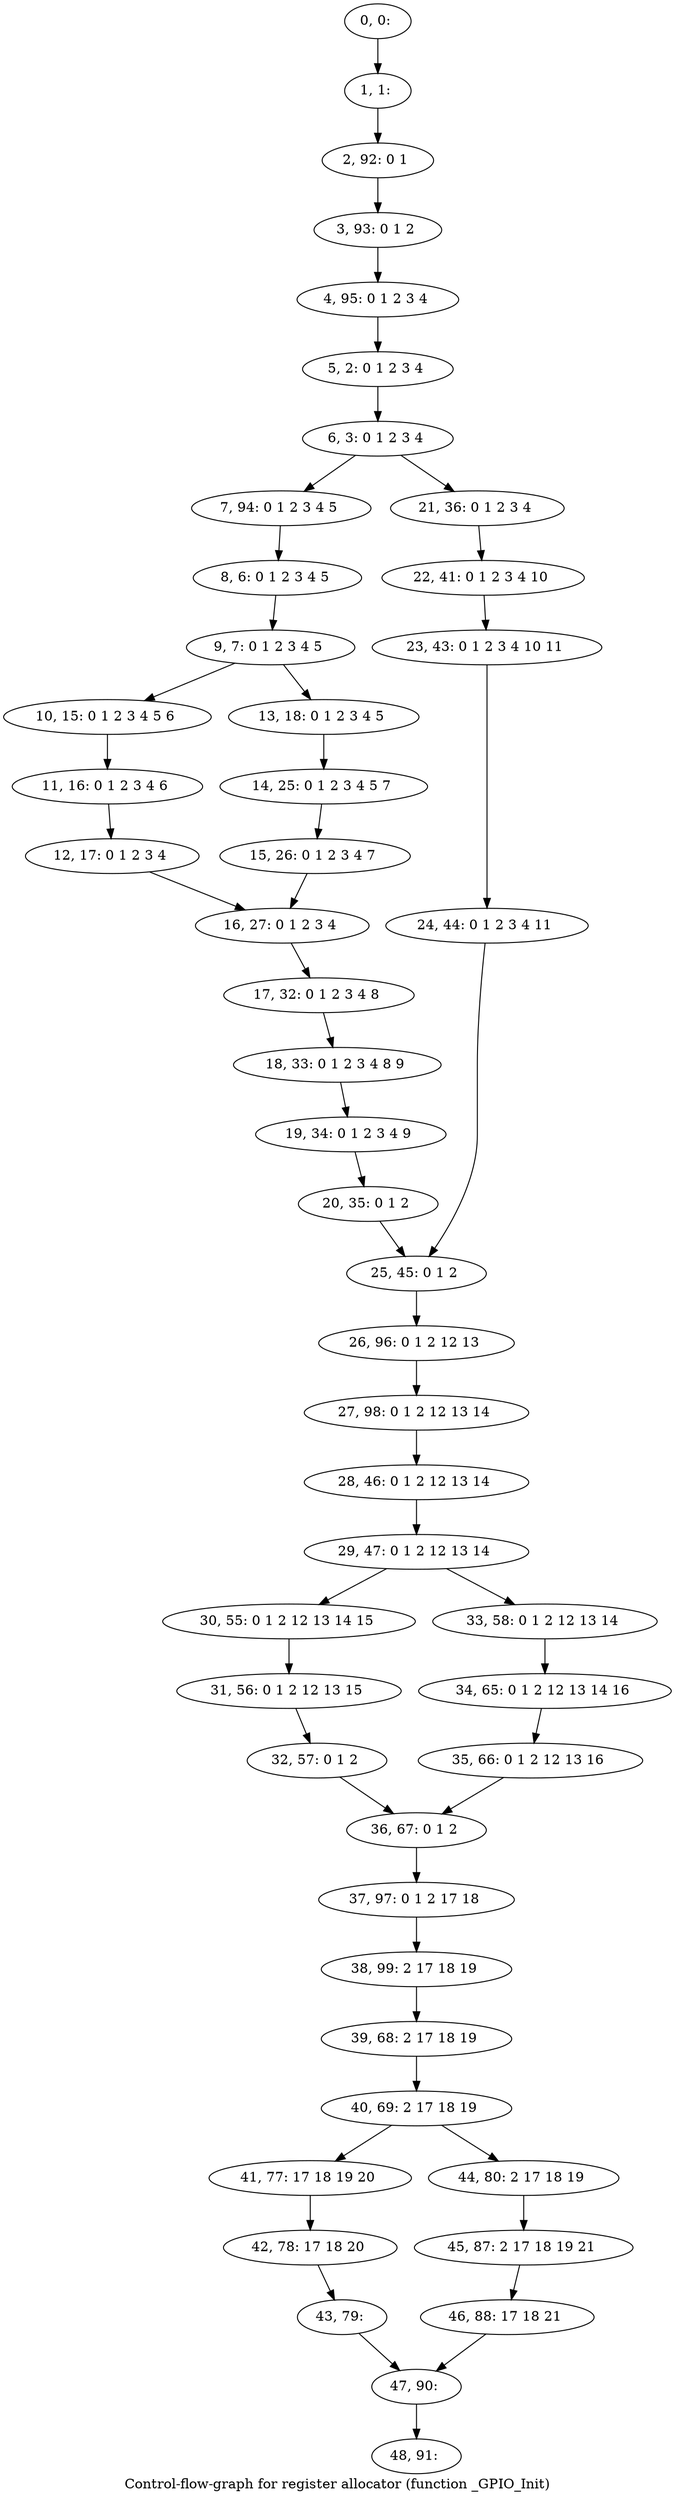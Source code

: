 digraph G {
graph [label="Control-flow-graph for register allocator (function _GPIO_Init)"]
0[label="0, 0: "];
1[label="1, 1: "];
2[label="2, 92: 0 1 "];
3[label="3, 93: 0 1 2 "];
4[label="4, 95: 0 1 2 3 4 "];
5[label="5, 2: 0 1 2 3 4 "];
6[label="6, 3: 0 1 2 3 4 "];
7[label="7, 94: 0 1 2 3 4 5 "];
8[label="8, 6: 0 1 2 3 4 5 "];
9[label="9, 7: 0 1 2 3 4 5 "];
10[label="10, 15: 0 1 2 3 4 5 6 "];
11[label="11, 16: 0 1 2 3 4 6 "];
12[label="12, 17: 0 1 2 3 4 "];
13[label="13, 18: 0 1 2 3 4 5 "];
14[label="14, 25: 0 1 2 3 4 5 7 "];
15[label="15, 26: 0 1 2 3 4 7 "];
16[label="16, 27: 0 1 2 3 4 "];
17[label="17, 32: 0 1 2 3 4 8 "];
18[label="18, 33: 0 1 2 3 4 8 9 "];
19[label="19, 34: 0 1 2 3 4 9 "];
20[label="20, 35: 0 1 2 "];
21[label="21, 36: 0 1 2 3 4 "];
22[label="22, 41: 0 1 2 3 4 10 "];
23[label="23, 43: 0 1 2 3 4 10 11 "];
24[label="24, 44: 0 1 2 3 4 11 "];
25[label="25, 45: 0 1 2 "];
26[label="26, 96: 0 1 2 12 13 "];
27[label="27, 98: 0 1 2 12 13 14 "];
28[label="28, 46: 0 1 2 12 13 14 "];
29[label="29, 47: 0 1 2 12 13 14 "];
30[label="30, 55: 0 1 2 12 13 14 15 "];
31[label="31, 56: 0 1 2 12 13 15 "];
32[label="32, 57: 0 1 2 "];
33[label="33, 58: 0 1 2 12 13 14 "];
34[label="34, 65: 0 1 2 12 13 14 16 "];
35[label="35, 66: 0 1 2 12 13 16 "];
36[label="36, 67: 0 1 2 "];
37[label="37, 97: 0 1 2 17 18 "];
38[label="38, 99: 2 17 18 19 "];
39[label="39, 68: 2 17 18 19 "];
40[label="40, 69: 2 17 18 19 "];
41[label="41, 77: 17 18 19 20 "];
42[label="42, 78: 17 18 20 "];
43[label="43, 79: "];
44[label="44, 80: 2 17 18 19 "];
45[label="45, 87: 2 17 18 19 21 "];
46[label="46, 88: 17 18 21 "];
47[label="47, 90: "];
48[label="48, 91: "];
0->1 ;
1->2 ;
2->3 ;
3->4 ;
4->5 ;
5->6 ;
6->7 ;
6->21 ;
7->8 ;
8->9 ;
9->10 ;
9->13 ;
10->11 ;
11->12 ;
12->16 ;
13->14 ;
14->15 ;
15->16 ;
16->17 ;
17->18 ;
18->19 ;
19->20 ;
20->25 ;
21->22 ;
22->23 ;
23->24 ;
24->25 ;
25->26 ;
26->27 ;
27->28 ;
28->29 ;
29->30 ;
29->33 ;
30->31 ;
31->32 ;
32->36 ;
33->34 ;
34->35 ;
35->36 ;
36->37 ;
37->38 ;
38->39 ;
39->40 ;
40->41 ;
40->44 ;
41->42 ;
42->43 ;
43->47 ;
44->45 ;
45->46 ;
46->47 ;
47->48 ;
}
